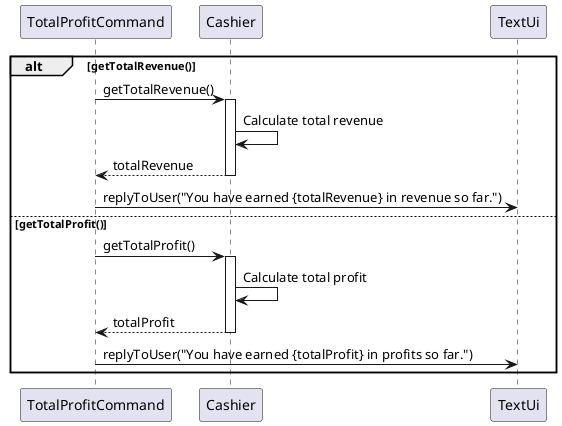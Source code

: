 @startuml
participant TotalProfitCommand
participant Cashier
participant TextUi

alt getTotalRevenue()
    TotalProfitCommand -> Cashier: getTotalRevenue()
    activate Cashier
    Cashier -> Cashier: Calculate total revenue
    Cashier --> TotalProfitCommand: totalRevenue
    deactivate Cashier
    TotalProfitCommand -> TextUi: replyToUser("You have earned {totalRevenue} in revenue so far.")
else getTotalProfit()
    TotalProfitCommand -> Cashier: getTotalProfit()
    activate Cashier
    Cashier -> Cashier: Calculate total profit
    Cashier --> TotalProfitCommand: totalProfit
    deactivate Cashier
    TotalProfitCommand -> TextUi: replyToUser("You have earned {totalProfit} in profits so far.")
end


@enduml
